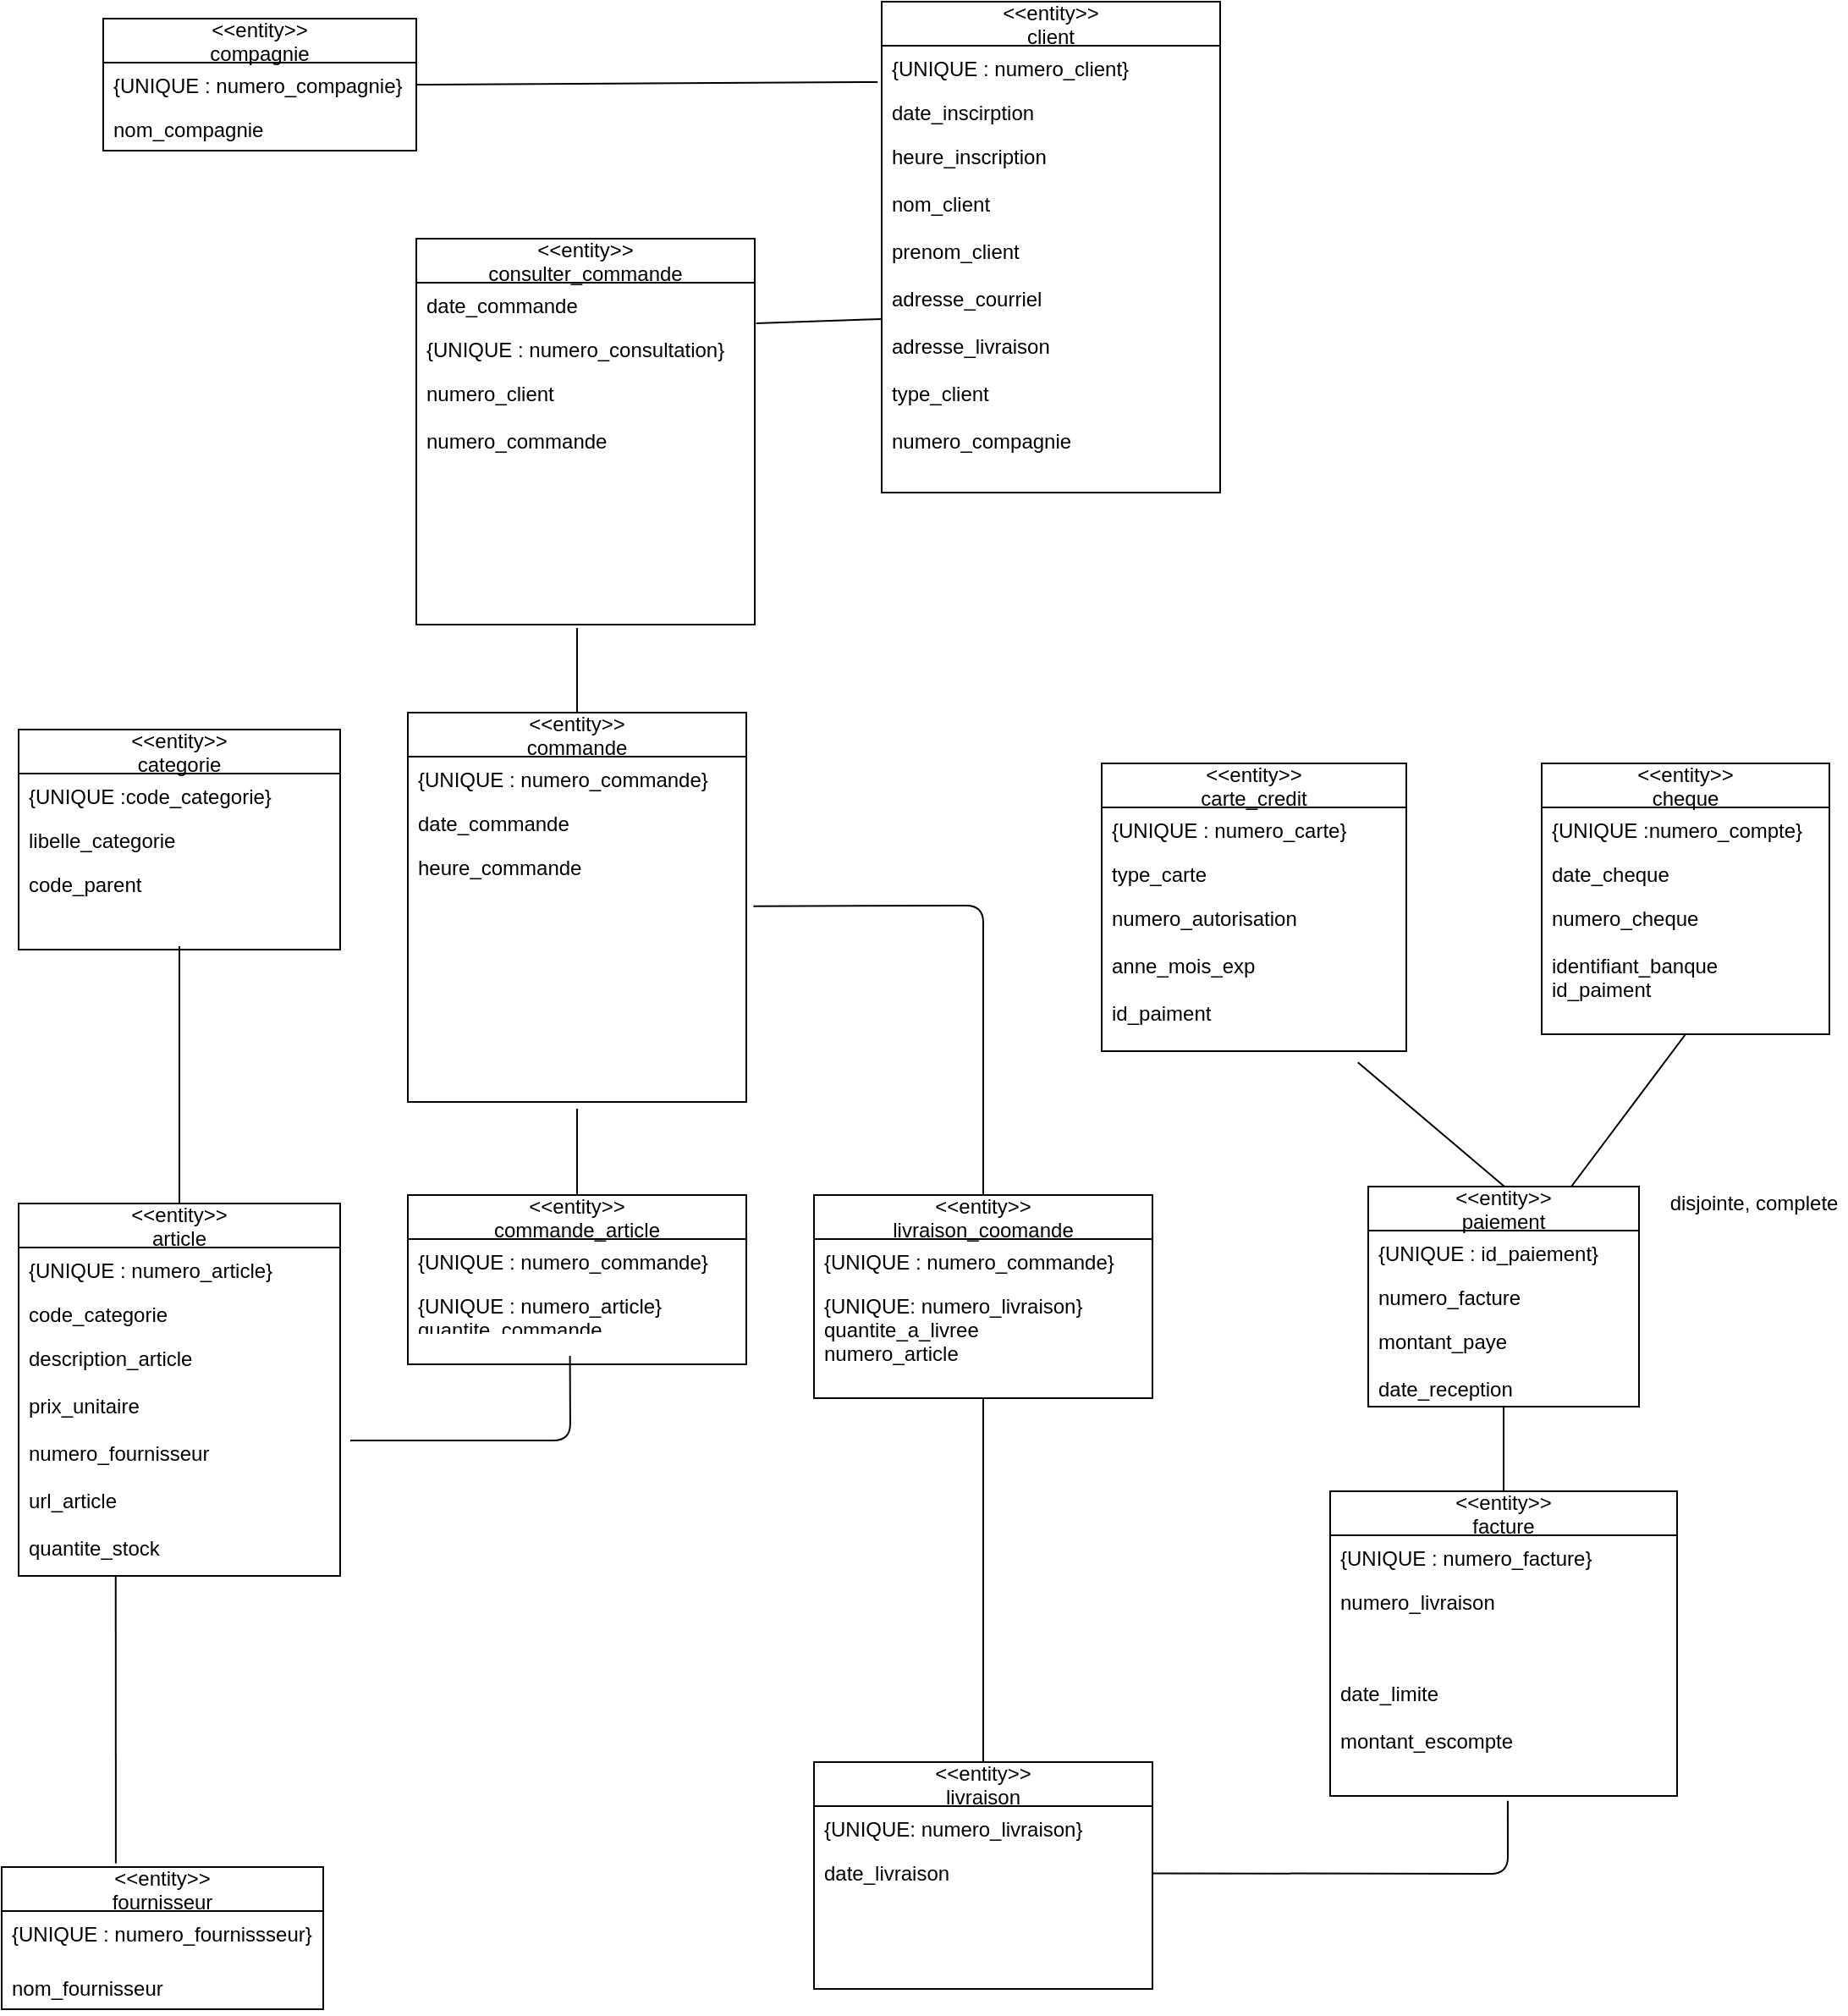 <mxfile version="14.4.6" type="github">
  <diagram name="Page-1" id="c4acf3e9-155e-7222-9cf6-157b1a14988f">
    <mxGraphModel dx="1240" dy="1510" grid="1" gridSize="10" guides="1" tooltips="1" connect="1" arrows="1" fold="1" page="1" pageScale="1" pageWidth="1100" pageHeight="850" background="#ffffff" math="0" shadow="0">
      <root>
        <mxCell id="0" />
        <mxCell id="1" parent="0" />
        <mxCell id="Wr57eoAMN5Djp9_CSVFM-5" value="&lt;&lt;entity&gt;&gt;&#xa;fournisseur" style="swimlane;fontStyle=0;childLayout=stackLayout;horizontal=1;startSize=26;fillColor=none;horizontalStack=0;resizeParent=1;resizeParentMax=0;resizeLast=0;collapsible=1;marginBottom=0;" parent="1" vertex="1">
          <mxGeometry y="692" width="190" height="84" as="geometry" />
        </mxCell>
        <mxCell id="Wr57eoAMN5Djp9_CSVFM-6" value="{UNIQUE : numero_fournissseur}&#xa;&#xa;" style="text;strokeColor=none;fillColor=none;align=left;verticalAlign=top;spacingLeft=4;spacingRight=4;overflow=hidden;rotatable=0;points=[[0,0.5],[1,0.5]];portConstraint=eastwest;" parent="Wr57eoAMN5Djp9_CSVFM-5" vertex="1">
          <mxGeometry y="26" width="190" height="32" as="geometry" />
        </mxCell>
        <mxCell id="Wr57eoAMN5Djp9_CSVFM-7" value="nom_fournisseur" style="text;strokeColor=none;fillColor=none;align=left;verticalAlign=top;spacingLeft=4;spacingRight=4;overflow=hidden;rotatable=0;points=[[0,0.5],[1,0.5]];portConstraint=eastwest;" parent="Wr57eoAMN5Djp9_CSVFM-5" vertex="1">
          <mxGeometry y="58" width="190" height="26" as="geometry" />
        </mxCell>
        <mxCell id="Wr57eoAMN5Djp9_CSVFM-10" value="&lt;&lt;entity&gt;&gt;&#xa;article" style="swimlane;fontStyle=0;childLayout=stackLayout;horizontal=1;startSize=26;fillColor=none;horizontalStack=0;resizeParent=1;resizeParentMax=0;resizeLast=0;collapsible=1;marginBottom=0;" parent="1" vertex="1">
          <mxGeometry x="10" y="300" width="190" height="220" as="geometry" />
        </mxCell>
        <mxCell id="Wr57eoAMN5Djp9_CSVFM-11" value="{UNIQUE : numero_article}" style="text;strokeColor=none;fillColor=none;align=left;verticalAlign=top;spacingLeft=4;spacingRight=4;overflow=hidden;rotatable=0;points=[[0,0.5],[1,0.5]];portConstraint=eastwest;" parent="Wr57eoAMN5Djp9_CSVFM-10" vertex="1">
          <mxGeometry y="26" width="190" height="26" as="geometry" />
        </mxCell>
        <mxCell id="Wr57eoAMN5Djp9_CSVFM-12" value="code_categorie" style="text;strokeColor=none;fillColor=none;align=left;verticalAlign=top;spacingLeft=4;spacingRight=4;overflow=hidden;rotatable=0;points=[[0,0.5],[1,0.5]];portConstraint=eastwest;" parent="Wr57eoAMN5Djp9_CSVFM-10" vertex="1">
          <mxGeometry y="52" width="190" height="26" as="geometry" />
        </mxCell>
        <mxCell id="Wr57eoAMN5Djp9_CSVFM-13" value="description_article&#xa;&#xa;prix_unitaire&#xa;&#xa;numero_fournisseur&#xa;&#xa;url_article&#xa;&#xa;quantite_stock" style="text;strokeColor=none;fillColor=none;align=left;verticalAlign=top;spacingLeft=4;spacingRight=4;overflow=hidden;rotatable=0;points=[[0,0.5],[1,0.5]];portConstraint=eastwest;" parent="Wr57eoAMN5Djp9_CSVFM-10" vertex="1">
          <mxGeometry y="78" width="190" height="142" as="geometry" />
        </mxCell>
        <mxCell id="Wr57eoAMN5Djp9_CSVFM-15" value="&lt;&lt;entity&gt;&gt;&#xa;categorie" style="swimlane;fontStyle=0;childLayout=stackLayout;horizontal=1;startSize=26;fillColor=none;horizontalStack=0;resizeParent=1;resizeParentMax=0;resizeLast=0;collapsible=1;marginBottom=0;" parent="1" vertex="1">
          <mxGeometry x="10" y="20" width="190" height="130" as="geometry" />
        </mxCell>
        <mxCell id="Wr57eoAMN5Djp9_CSVFM-16" value="{UNIQUE :code_categorie}" style="text;strokeColor=none;fillColor=none;align=left;verticalAlign=top;spacingLeft=4;spacingRight=4;overflow=hidden;rotatable=0;points=[[0,0.5],[1,0.5]];portConstraint=eastwest;" parent="Wr57eoAMN5Djp9_CSVFM-15" vertex="1">
          <mxGeometry y="26" width="190" height="26" as="geometry" />
        </mxCell>
        <mxCell id="Wr57eoAMN5Djp9_CSVFM-17" value="libelle_categorie" style="text;strokeColor=none;fillColor=none;align=left;verticalAlign=top;spacingLeft=4;spacingRight=4;overflow=hidden;rotatable=0;points=[[0,0.5],[1,0.5]];portConstraint=eastwest;" parent="Wr57eoAMN5Djp9_CSVFM-15" vertex="1">
          <mxGeometry y="52" width="190" height="26" as="geometry" />
        </mxCell>
        <mxCell id="Wr57eoAMN5Djp9_CSVFM-18" value="code_parent" style="text;strokeColor=none;fillColor=none;align=left;verticalAlign=top;spacingLeft=4;spacingRight=4;overflow=hidden;rotatable=0;points=[[0,0.5],[1,0.5]];portConstraint=eastwest;" parent="Wr57eoAMN5Djp9_CSVFM-15" vertex="1">
          <mxGeometry y="78" width="190" height="52" as="geometry" />
        </mxCell>
        <mxCell id="Wr57eoAMN5Djp9_CSVFM-20" value="&lt;&lt;entity&gt;&gt;&#xa;livraison" style="swimlane;fontStyle=0;childLayout=stackLayout;horizontal=1;startSize=26;fillColor=none;horizontalStack=0;resizeParent=1;resizeParentMax=0;resizeLast=0;collapsible=1;marginBottom=0;" parent="1" vertex="1">
          <mxGeometry x="480" y="630" width="200" height="134" as="geometry" />
        </mxCell>
        <mxCell id="Wr57eoAMN5Djp9_CSVFM-21" value="{UNIQUE: numero_livraison}" style="text;strokeColor=none;fillColor=none;align=left;verticalAlign=top;spacingLeft=4;spacingRight=4;overflow=hidden;rotatable=0;points=[[0,0.5],[1,0.5]];portConstraint=eastwest;" parent="Wr57eoAMN5Djp9_CSVFM-20" vertex="1">
          <mxGeometry y="26" width="200" height="26" as="geometry" />
        </mxCell>
        <mxCell id="Wr57eoAMN5Djp9_CSVFM-23" value="date_livraison&#xa;&#xa;&#xa;&#xa;" style="text;strokeColor=none;fillColor=none;align=left;verticalAlign=top;spacingLeft=4;spacingRight=4;overflow=hidden;rotatable=0;points=[[0,0.5],[1,0.5]];portConstraint=eastwest;" parent="Wr57eoAMN5Djp9_CSVFM-20" vertex="1">
          <mxGeometry y="52" width="200" height="82" as="geometry" />
        </mxCell>
        <mxCell id="Wr57eoAMN5Djp9_CSVFM-24" value="&lt;&lt;entity&gt;&gt;&#xa;commande" style="swimlane;fontStyle=0;childLayout=stackLayout;horizontal=1;startSize=26;fillColor=none;horizontalStack=0;resizeParent=1;resizeParentMax=0;resizeLast=0;collapsible=1;marginBottom=0;" parent="1" vertex="1">
          <mxGeometry x="240" y="10" width="200" height="230" as="geometry" />
        </mxCell>
        <mxCell id="Wr57eoAMN5Djp9_CSVFM-25" value="{UNIQUE : numero_commande}" style="text;strokeColor=none;fillColor=none;align=left;verticalAlign=top;spacingLeft=4;spacingRight=4;overflow=hidden;rotatable=0;points=[[0,0.5],[1,0.5]];portConstraint=eastwest;" parent="Wr57eoAMN5Djp9_CSVFM-24" vertex="1">
          <mxGeometry y="26" width="200" height="26" as="geometry" />
        </mxCell>
        <mxCell id="Wr57eoAMN5Djp9_CSVFM-26" value="date_commande" style="text;strokeColor=none;fillColor=none;align=left;verticalAlign=top;spacingLeft=4;spacingRight=4;overflow=hidden;rotatable=0;points=[[0,0.5],[1,0.5]];portConstraint=eastwest;" parent="Wr57eoAMN5Djp9_CSVFM-24" vertex="1">
          <mxGeometry y="52" width="200" height="26" as="geometry" />
        </mxCell>
        <mxCell id="Wr57eoAMN5Djp9_CSVFM-27" value="heure_commande&#xa;&#xa;&#xa;&#xa;" style="text;strokeColor=none;fillColor=none;align=left;verticalAlign=top;spacingLeft=4;spacingRight=4;overflow=hidden;rotatable=0;points=[[0,0.5],[1,0.5]];portConstraint=eastwest;" parent="Wr57eoAMN5Djp9_CSVFM-24" vertex="1">
          <mxGeometry y="78" width="200" height="152" as="geometry" />
        </mxCell>
        <mxCell id="Wr57eoAMN5Djp9_CSVFM-28" value="&lt;&lt;entity&gt;&gt;&#xa;client" style="swimlane;fontStyle=0;childLayout=stackLayout;horizontal=1;startSize=26;fillColor=none;horizontalStack=0;resizeParent=1;resizeParentMax=0;resizeLast=0;collapsible=1;marginBottom=0;" parent="1" vertex="1">
          <mxGeometry x="520" y="-410" width="200" height="290" as="geometry" />
        </mxCell>
        <mxCell id="Wr57eoAMN5Djp9_CSVFM-29" value="{UNIQUE : numero_client}" style="text;strokeColor=none;fillColor=none;align=left;verticalAlign=top;spacingLeft=4;spacingRight=4;overflow=hidden;rotatable=0;points=[[0,0.5],[1,0.5]];portConstraint=eastwest;" parent="Wr57eoAMN5Djp9_CSVFM-28" vertex="1">
          <mxGeometry y="26" width="200" height="26" as="geometry" />
        </mxCell>
        <mxCell id="Wr57eoAMN5Djp9_CSVFM-30" value="date_inscirption" style="text;strokeColor=none;fillColor=none;align=left;verticalAlign=top;spacingLeft=4;spacingRight=4;overflow=hidden;rotatable=0;points=[[0,0.5],[1,0.5]];portConstraint=eastwest;" parent="Wr57eoAMN5Djp9_CSVFM-28" vertex="1">
          <mxGeometry y="52" width="200" height="26" as="geometry" />
        </mxCell>
        <mxCell id="Wr57eoAMN5Djp9_CSVFM-31" value="heure_inscription&#xa;&#xa;nom_client&#xa;&#xa;prenom_client&#xa;&#xa;adresse_courriel&#xa;&#xa;adresse_livraison&#xa;&#xa;type_client&#xa;&#xa;numero_compagnie" style="text;strokeColor=none;fillColor=none;align=left;verticalAlign=top;spacingLeft=4;spacingRight=4;overflow=hidden;rotatable=0;points=[[0,0.5],[1,0.5]];portConstraint=eastwest;" parent="Wr57eoAMN5Djp9_CSVFM-28" vertex="1">
          <mxGeometry y="78" width="200" height="212" as="geometry" />
        </mxCell>
        <mxCell id="Wr57eoAMN5Djp9_CSVFM-33" value="&lt;&lt;entity&gt;&gt;&#xa;facture" style="swimlane;fontStyle=0;childLayout=stackLayout;horizontal=1;startSize=26;fillColor=none;horizontalStack=0;resizeParent=1;resizeParentMax=0;resizeLast=0;collapsible=1;marginBottom=0;" parent="1" vertex="1">
          <mxGeometry x="785" y="470" width="205" height="180" as="geometry" />
        </mxCell>
        <mxCell id="Wr57eoAMN5Djp9_CSVFM-34" value="{UNIQUE : numero_facture}" style="text;strokeColor=none;fillColor=none;align=left;verticalAlign=top;spacingLeft=4;spacingRight=4;overflow=hidden;rotatable=0;points=[[0,0.5],[1,0.5]];portConstraint=eastwest;" parent="Wr57eoAMN5Djp9_CSVFM-33" vertex="1">
          <mxGeometry y="26" width="205" height="26" as="geometry" />
        </mxCell>
        <mxCell id="Wr57eoAMN5Djp9_CSVFM-35" value="numero_livraison" style="text;strokeColor=none;fillColor=none;align=left;verticalAlign=top;spacingLeft=4;spacingRight=4;overflow=hidden;rotatable=0;points=[[0,0.5],[1,0.5]];portConstraint=eastwest;" parent="Wr57eoAMN5Djp9_CSVFM-33" vertex="1">
          <mxGeometry y="52" width="205" height="26" as="geometry" />
        </mxCell>
        <mxCell id="Wr57eoAMN5Djp9_CSVFM-36" value="&#xa;&#xa;date_limite&#xa;&#xa;montant_escompte" style="text;strokeColor=none;fillColor=none;align=left;verticalAlign=top;spacingLeft=4;spacingRight=4;overflow=hidden;rotatable=0;points=[[0,0.5],[1,0.5]];portConstraint=eastwest;" parent="Wr57eoAMN5Djp9_CSVFM-33" vertex="1">
          <mxGeometry y="78" width="205" height="102" as="geometry" />
        </mxCell>
        <mxCell id="Wr57eoAMN5Djp9_CSVFM-37" value="&lt;&lt;entity&gt;&gt;&#xa;compagnie" style="swimlane;fontStyle=0;childLayout=stackLayout;horizontal=1;startSize=26;fillColor=none;horizontalStack=0;resizeParent=1;resizeParentMax=0;resizeLast=0;collapsible=1;marginBottom=0;" parent="1" vertex="1">
          <mxGeometry x="60" y="-400" width="185" height="78" as="geometry" />
        </mxCell>
        <mxCell id="Wr57eoAMN5Djp9_CSVFM-38" value="{UNIQUE : numero_compagnie}" style="text;strokeColor=none;fillColor=none;align=left;verticalAlign=top;spacingLeft=4;spacingRight=4;overflow=hidden;rotatable=0;points=[[0,0.5],[1,0.5]];portConstraint=eastwest;" parent="Wr57eoAMN5Djp9_CSVFM-37" vertex="1">
          <mxGeometry y="26" width="185" height="26" as="geometry" />
        </mxCell>
        <mxCell id="Wr57eoAMN5Djp9_CSVFM-39" value="nom_compagnie" style="text;strokeColor=none;fillColor=none;align=left;verticalAlign=top;spacingLeft=4;spacingRight=4;overflow=hidden;rotatable=0;points=[[0,0.5],[1,0.5]];portConstraint=eastwest;" parent="Wr57eoAMN5Djp9_CSVFM-37" vertex="1">
          <mxGeometry y="52" width="185" height="26" as="geometry" />
        </mxCell>
        <mxCell id="Wr57eoAMN5Djp9_CSVFM-41" value="&lt;&lt;entity&gt;&gt;&#xa;paiement" style="swimlane;fontStyle=0;childLayout=stackLayout;horizontal=1;startSize=26;fillColor=none;horizontalStack=0;resizeParent=1;resizeParentMax=0;resizeLast=0;collapsible=1;marginBottom=0;" parent="1" vertex="1">
          <mxGeometry x="807.5" y="290" width="160" height="130" as="geometry" />
        </mxCell>
        <mxCell id="Wr57eoAMN5Djp9_CSVFM-42" value="{UNIQUE : id_paiement}&#xa;&#xa;" style="text;strokeColor=none;fillColor=none;align=left;verticalAlign=top;spacingLeft=4;spacingRight=4;overflow=hidden;rotatable=0;points=[[0,0.5],[1,0.5]];portConstraint=eastwest;" parent="Wr57eoAMN5Djp9_CSVFM-41" vertex="1">
          <mxGeometry y="26" width="160" height="26" as="geometry" />
        </mxCell>
        <mxCell id="Wr57eoAMN5Djp9_CSVFM-43" value="numero_facture" style="text;strokeColor=none;fillColor=none;align=left;verticalAlign=top;spacingLeft=4;spacingRight=4;overflow=hidden;rotatable=0;points=[[0,0.5],[1,0.5]];portConstraint=eastwest;" parent="Wr57eoAMN5Djp9_CSVFM-41" vertex="1">
          <mxGeometry y="52" width="160" height="26" as="geometry" />
        </mxCell>
        <mxCell id="Wr57eoAMN5Djp9_CSVFM-44" value="montant_paye&#xa;&#xa;date_reception" style="text;strokeColor=none;fillColor=none;align=left;verticalAlign=top;spacingLeft=4;spacingRight=4;overflow=hidden;rotatable=0;points=[[0,0.5],[1,0.5]];portConstraint=eastwest;" parent="Wr57eoAMN5Djp9_CSVFM-41" vertex="1">
          <mxGeometry y="78" width="160" height="52" as="geometry" />
        </mxCell>
        <mxCell id="Wr57eoAMN5Djp9_CSVFM-45" value="&lt;&lt;entity&gt;&gt;&#xa;carte_credit" style="swimlane;fontStyle=0;childLayout=stackLayout;horizontal=1;startSize=26;fillColor=none;horizontalStack=0;resizeParent=1;resizeParentMax=0;resizeLast=0;collapsible=1;marginBottom=0;" parent="1" vertex="1">
          <mxGeometry x="650" y="40" width="180" height="170" as="geometry" />
        </mxCell>
        <mxCell id="Wr57eoAMN5Djp9_CSVFM-46" value="{UNIQUE : numero_carte}" style="text;strokeColor=none;fillColor=none;align=left;verticalAlign=top;spacingLeft=4;spacingRight=4;overflow=hidden;rotatable=0;points=[[0,0.5],[1,0.5]];portConstraint=eastwest;" parent="Wr57eoAMN5Djp9_CSVFM-45" vertex="1">
          <mxGeometry y="26" width="180" height="26" as="geometry" />
        </mxCell>
        <mxCell id="Wr57eoAMN5Djp9_CSVFM-47" value="type_carte" style="text;strokeColor=none;fillColor=none;align=left;verticalAlign=top;spacingLeft=4;spacingRight=4;overflow=hidden;rotatable=0;points=[[0,0.5],[1,0.5]];portConstraint=eastwest;" parent="Wr57eoAMN5Djp9_CSVFM-45" vertex="1">
          <mxGeometry y="52" width="180" height="26" as="geometry" />
        </mxCell>
        <mxCell id="Wr57eoAMN5Djp9_CSVFM-48" value="numero_autorisation&#xa;&#xa;anne_mois_exp&#xa;&#xa;id_paiment&#xa;" style="text;strokeColor=none;fillColor=none;align=left;verticalAlign=top;spacingLeft=4;spacingRight=4;overflow=hidden;rotatable=0;points=[[0,0.5],[1,0.5]];portConstraint=eastwest;" parent="Wr57eoAMN5Djp9_CSVFM-45" vertex="1">
          <mxGeometry y="78" width="180" height="92" as="geometry" />
        </mxCell>
        <mxCell id="Wr57eoAMN5Djp9_CSVFM-49" value="&lt;&lt;entity&gt;&gt;&#xa;cheque" style="swimlane;fontStyle=0;childLayout=stackLayout;horizontal=1;startSize=26;fillColor=none;horizontalStack=0;resizeParent=1;resizeParentMax=0;resizeLast=0;collapsible=1;marginBottom=0;" parent="1" vertex="1">
          <mxGeometry x="910" y="40" width="170" height="160" as="geometry" />
        </mxCell>
        <mxCell id="Wr57eoAMN5Djp9_CSVFM-50" value="{UNIQUE :numero_compte}" style="text;strokeColor=none;fillColor=none;align=left;verticalAlign=top;spacingLeft=4;spacingRight=4;overflow=hidden;rotatable=0;points=[[0,0.5],[1,0.5]];portConstraint=eastwest;" parent="Wr57eoAMN5Djp9_CSVFM-49" vertex="1">
          <mxGeometry y="26" width="170" height="26" as="geometry" />
        </mxCell>
        <mxCell id="Wr57eoAMN5Djp9_CSVFM-51" value="date_cheque" style="text;strokeColor=none;fillColor=none;align=left;verticalAlign=top;spacingLeft=4;spacingRight=4;overflow=hidden;rotatable=0;points=[[0,0.5],[1,0.5]];portConstraint=eastwest;" parent="Wr57eoAMN5Djp9_CSVFM-49" vertex="1">
          <mxGeometry y="52" width="170" height="26" as="geometry" />
        </mxCell>
        <mxCell id="Wr57eoAMN5Djp9_CSVFM-52" value="numero_cheque&#xa;&#xa;identifiant_banque&#xa;id_paiment" style="text;strokeColor=none;fillColor=none;align=left;verticalAlign=top;spacingLeft=4;spacingRight=4;overflow=hidden;rotatable=0;points=[[0,0.5],[1,0.5]];portConstraint=eastwest;" parent="Wr57eoAMN5Djp9_CSVFM-49" vertex="1">
          <mxGeometry y="78" width="170" height="82" as="geometry" />
        </mxCell>
        <mxCell id="Wr57eoAMN5Djp9_CSVFM-58" value="" style="endArrow=none;html=1;entryX=0.5;entryY=0;entryDx=0;entryDy=0;" parent="1" target="Wr57eoAMN5Djp9_CSVFM-10" edge="1">
          <mxGeometry width="50" height="50" relative="1" as="geometry">
            <mxPoint x="105" y="148" as="sourcePoint" />
            <mxPoint x="340" y="420" as="targetPoint" />
            <Array as="points" />
          </mxGeometry>
        </mxCell>
        <mxCell id="Wr57eoAMN5Djp9_CSVFM-59" value="" style="endArrow=none;html=1;exitX=0.302;exitY=0.998;exitDx=0;exitDy=0;exitPerimeter=0;entryX=0.355;entryY=-0.026;entryDx=0;entryDy=0;entryPerimeter=0;" parent="1" source="Wr57eoAMN5Djp9_CSVFM-13" target="Wr57eoAMN5Djp9_CSVFM-5" edge="1">
          <mxGeometry width="50" height="50" relative="1" as="geometry">
            <mxPoint x="290" y="470" as="sourcePoint" />
            <mxPoint x="90" y="450" as="targetPoint" />
            <Array as="points" />
          </mxGeometry>
        </mxCell>
        <mxCell id="Wr57eoAMN5Djp9_CSVFM-62" value="" style="endArrow=none;html=1;entryX=0.512;entryY=1.028;entryDx=0;entryDy=0;entryPerimeter=0;exitX=1;exitY=0.167;exitDx=0;exitDy=0;exitPerimeter=0;" parent="1" target="Wr57eoAMN5Djp9_CSVFM-36" edge="1" source="Wr57eoAMN5Djp9_CSVFM-23">
          <mxGeometry width="50" height="50" relative="1" as="geometry">
            <mxPoint x="620" y="550" as="sourcePoint" />
            <mxPoint x="520" y="595" as="targetPoint" />
            <Array as="points">
              <mxPoint x="890" y="696" />
            </Array>
          </mxGeometry>
        </mxCell>
        <mxCell id="Wr57eoAMN5Djp9_CSVFM-84" value="" style="endArrow=none;html=1;exitX=1;exitY=0.5;exitDx=0;exitDy=0;entryX=-0.012;entryY=-0.173;entryDx=0;entryDy=0;entryPerimeter=0;" parent="1" source="Wr57eoAMN5Djp9_CSVFM-38" target="Wr57eoAMN5Djp9_CSVFM-30" edge="1">
          <mxGeometry width="50" height="50" relative="1" as="geometry">
            <mxPoint x="700" y="700" as="sourcePoint" />
            <mxPoint x="700" y="690" as="targetPoint" />
            <Array as="points" />
          </mxGeometry>
        </mxCell>
        <mxCell id="Wr57eoAMN5Djp9_CSVFM-92" value="disjointe, complete" style="text;html=1;align=center;verticalAlign=middle;resizable=0;points=[];autosize=1;" parent="1" vertex="1">
          <mxGeometry x="980" y="290" width="110" height="20" as="geometry" />
        </mxCell>
        <mxCell id="p0UNvOIndDLlscwHc8du-3" value="" style="endArrow=none;html=1;entryX=0.841;entryY=1.072;entryDx=0;entryDy=0;entryPerimeter=0;" edge="1" parent="1" source="Wr57eoAMN5Djp9_CSVFM-41" target="Wr57eoAMN5Djp9_CSVFM-48">
          <mxGeometry width="50" height="50" relative="1" as="geometry">
            <mxPoint x="810" y="250" as="sourcePoint" />
            <mxPoint x="720" y="215" as="targetPoint" />
            <Array as="points">
              <mxPoint x="888" y="290" />
            </Array>
          </mxGeometry>
        </mxCell>
        <mxCell id="p0UNvOIndDLlscwHc8du-5" value="" style="endArrow=none;html=1;exitX=0.75;exitY=0;exitDx=0;exitDy=0;entryX=0.5;entryY=1;entryDx=0;entryDy=0;" edge="1" parent="1" source="Wr57eoAMN5Djp9_CSVFM-41" target="Wr57eoAMN5Djp9_CSVFM-49">
          <mxGeometry width="50" height="50" relative="1" as="geometry">
            <mxPoint x="810" y="250" as="sourcePoint" />
            <mxPoint x="1000" y="177" as="targetPoint" />
          </mxGeometry>
        </mxCell>
        <mxCell id="p0UNvOIndDLlscwHc8du-6" value="" style="endArrow=none;html=1;exitX=0.5;exitY=0;exitDx=0;exitDy=0;" edge="1" parent="1" source="Wr57eoAMN5Djp9_CSVFM-33" target="Wr57eoAMN5Djp9_CSVFM-44">
          <mxGeometry width="50" height="50" relative="1" as="geometry">
            <mxPoint x="420" y="400" as="sourcePoint" />
            <mxPoint x="470" y="350" as="targetPoint" />
          </mxGeometry>
        </mxCell>
        <mxCell id="p0UNvOIndDLlscwHc8du-7" value="&lt;&lt;entity&gt;&gt;&#xa;consulter_commande" style="swimlane;fontStyle=0;childLayout=stackLayout;horizontal=1;startSize=26;fillColor=none;horizontalStack=0;resizeParent=1;resizeParentMax=0;resizeLast=0;collapsible=1;marginBottom=0;" vertex="1" parent="1">
          <mxGeometry x="245" y="-270" width="200" height="228" as="geometry" />
        </mxCell>
        <mxCell id="p0UNvOIndDLlscwHc8du-9" value="date_commande" style="text;strokeColor=none;fillColor=none;align=left;verticalAlign=top;spacingLeft=4;spacingRight=4;overflow=hidden;rotatable=0;points=[[0,0.5],[1,0.5]];portConstraint=eastwest;" vertex="1" parent="p0UNvOIndDLlscwHc8du-7">
          <mxGeometry y="26" width="200" height="26" as="geometry" />
        </mxCell>
        <mxCell id="p0UNvOIndDLlscwHc8du-8" value="{UNIQUE : numero_consultation}" style="text;strokeColor=none;fillColor=none;align=left;verticalAlign=top;spacingLeft=4;spacingRight=4;overflow=hidden;rotatable=0;points=[[0,0.5],[1,0.5]];portConstraint=eastwest;" vertex="1" parent="p0UNvOIndDLlscwHc8du-7">
          <mxGeometry y="52" width="200" height="26" as="geometry" />
        </mxCell>
        <mxCell id="p0UNvOIndDLlscwHc8du-10" value="numero_client&#xa;&#xa;numero_commande" style="text;strokeColor=none;fillColor=none;align=left;verticalAlign=top;spacingLeft=4;spacingRight=4;overflow=hidden;rotatable=0;points=[[0,0.5],[1,0.5]];portConstraint=eastwest;" vertex="1" parent="p0UNvOIndDLlscwHc8du-7">
          <mxGeometry y="78" width="200" height="150" as="geometry" />
        </mxCell>
        <mxCell id="p0UNvOIndDLlscwHc8du-12" value="" style="endArrow=none;html=1;exitX=1.004;exitY=-0.077;exitDx=0;exitDy=0;exitPerimeter=0;" edge="1" parent="1" source="p0UNvOIndDLlscwHc8du-8" target="Wr57eoAMN5Djp9_CSVFM-31">
          <mxGeometry width="50" height="50" relative="1" as="geometry">
            <mxPoint x="420" y="-70" as="sourcePoint" />
            <mxPoint x="470" y="-120" as="targetPoint" />
          </mxGeometry>
        </mxCell>
        <mxCell id="p0UNvOIndDLlscwHc8du-13" value="" style="endArrow=none;html=1;exitX=0.5;exitY=0;exitDx=0;exitDy=0;" edge="1" parent="1" source="Wr57eoAMN5Djp9_CSVFM-24">
          <mxGeometry width="50" height="50" relative="1" as="geometry">
            <mxPoint x="420" y="-70" as="sourcePoint" />
            <mxPoint x="340" y="-40" as="targetPoint" />
          </mxGeometry>
        </mxCell>
        <mxCell id="p0UNvOIndDLlscwHc8du-14" value="&lt;&lt;entity&gt;&gt;&#xa;livraison_coomande" style="swimlane;fontStyle=0;childLayout=stackLayout;horizontal=1;startSize=26;fillColor=none;horizontalStack=0;resizeParent=1;resizeParentMax=0;resizeLast=0;collapsible=1;marginBottom=0;" vertex="1" parent="1">
          <mxGeometry x="480" y="295" width="200" height="120" as="geometry" />
        </mxCell>
        <mxCell id="p0UNvOIndDLlscwHc8du-15" value="{UNIQUE : numero_commande}" style="text;strokeColor=none;fillColor=none;align=left;verticalAlign=top;spacingLeft=4;spacingRight=4;overflow=hidden;rotatable=0;points=[[0,0.5],[1,0.5]];portConstraint=eastwest;" vertex="1" parent="p0UNvOIndDLlscwHc8du-14">
          <mxGeometry y="26" width="200" height="26" as="geometry" />
        </mxCell>
        <mxCell id="p0UNvOIndDLlscwHc8du-16" value="{UNIQUE: numero_livraison}&#xa;quantite_a_livree&#xa;numero_article" style="text;strokeColor=none;fillColor=none;align=left;verticalAlign=top;spacingLeft=4;spacingRight=4;overflow=hidden;rotatable=0;points=[[0,0.5],[1,0.5]];portConstraint=eastwest;" vertex="1" parent="p0UNvOIndDLlscwHc8du-14">
          <mxGeometry y="52" width="200" height="68" as="geometry" />
        </mxCell>
        <mxCell id="p0UNvOIndDLlscwHc8du-18" value="&lt;&lt;entity&gt;&gt;&#xa;commande_article" style="swimlane;fontStyle=0;childLayout=stackLayout;horizontal=1;startSize=26;fillColor=none;horizontalStack=0;resizeParent=1;resizeParentMax=0;resizeLast=0;collapsible=1;marginBottom=0;" vertex="1" parent="1">
          <mxGeometry x="240" y="295" width="200" height="100" as="geometry" />
        </mxCell>
        <mxCell id="p0UNvOIndDLlscwHc8du-19" value="{UNIQUE : numero_commande}" style="text;strokeColor=none;fillColor=none;align=left;verticalAlign=top;spacingLeft=4;spacingRight=4;overflow=hidden;rotatable=0;points=[[0,0.5],[1,0.5]];portConstraint=eastwest;" vertex="1" parent="p0UNvOIndDLlscwHc8du-18">
          <mxGeometry y="26" width="200" height="26" as="geometry" />
        </mxCell>
        <mxCell id="p0UNvOIndDLlscwHc8du-20" value="{UNIQUE : numero_article}&#xa;quantite_commande" style="text;strokeColor=none;fillColor=none;align=left;verticalAlign=top;spacingLeft=4;spacingRight=4;overflow=hidden;rotatable=0;points=[[0,0.5],[1,0.5]];portConstraint=eastwest;" vertex="1" parent="p0UNvOIndDLlscwHc8du-18">
          <mxGeometry y="52" width="200" height="26" as="geometry" />
        </mxCell>
        <mxCell id="p0UNvOIndDLlscwHc8du-21" value="&#xa;" style="text;strokeColor=none;fillColor=none;align=left;verticalAlign=top;spacingLeft=4;spacingRight=4;overflow=hidden;rotatable=0;points=[[0,0.5],[1,0.5]];portConstraint=eastwest;" vertex="1" parent="p0UNvOIndDLlscwHc8du-18">
          <mxGeometry y="78" width="200" height="22" as="geometry" />
        </mxCell>
        <mxCell id="p0UNvOIndDLlscwHc8du-22" value="" style="endArrow=none;html=1;exitX=1.021;exitY=0.239;exitDx=0;exitDy=0;exitPerimeter=0;entryX=0.5;entryY=0;entryDx=0;entryDy=0;" edge="1" parent="1" source="Wr57eoAMN5Djp9_CSVFM-27" target="p0UNvOIndDLlscwHc8du-14">
          <mxGeometry width="50" height="50" relative="1" as="geometry">
            <mxPoint x="420" y="270" as="sourcePoint" />
            <mxPoint x="470" y="220" as="targetPoint" />
            <Array as="points">
              <mxPoint x="580" y="124" />
            </Array>
          </mxGeometry>
        </mxCell>
        <mxCell id="p0UNvOIndDLlscwHc8du-26" value="" style="endArrow=none;html=1;exitX=0.5;exitY=0;exitDx=0;exitDy=0;" edge="1" parent="1" source="Wr57eoAMN5Djp9_CSVFM-20" target="p0UNvOIndDLlscwHc8du-16">
          <mxGeometry width="50" height="50" relative="1" as="geometry">
            <mxPoint x="420" y="490" as="sourcePoint" />
            <mxPoint x="580" y="527" as="targetPoint" />
          </mxGeometry>
        </mxCell>
        <mxCell id="p0UNvOIndDLlscwHc8du-27" value="" style="endArrow=none;html=1;entryX=0.479;entryY=0.773;entryDx=0;entryDy=0;entryPerimeter=0;" edge="1" parent="1" target="p0UNvOIndDLlscwHc8du-21">
          <mxGeometry width="50" height="50" relative="1" as="geometry">
            <mxPoint x="206" y="440" as="sourcePoint" />
            <mxPoint x="240" y="431" as="targetPoint" />
            <Array as="points">
              <mxPoint x="336" y="440" />
            </Array>
          </mxGeometry>
        </mxCell>
        <mxCell id="p0UNvOIndDLlscwHc8du-28" value="" style="endArrow=none;html=1;entryX=0.5;entryY=0;entryDx=0;entryDy=0;" edge="1" parent="1" target="p0UNvOIndDLlscwHc8du-18">
          <mxGeometry width="50" height="50" relative="1" as="geometry">
            <mxPoint x="340" y="244" as="sourcePoint" />
            <mxPoint x="470" y="440" as="targetPoint" />
          </mxGeometry>
        </mxCell>
      </root>
    </mxGraphModel>
  </diagram>
</mxfile>
